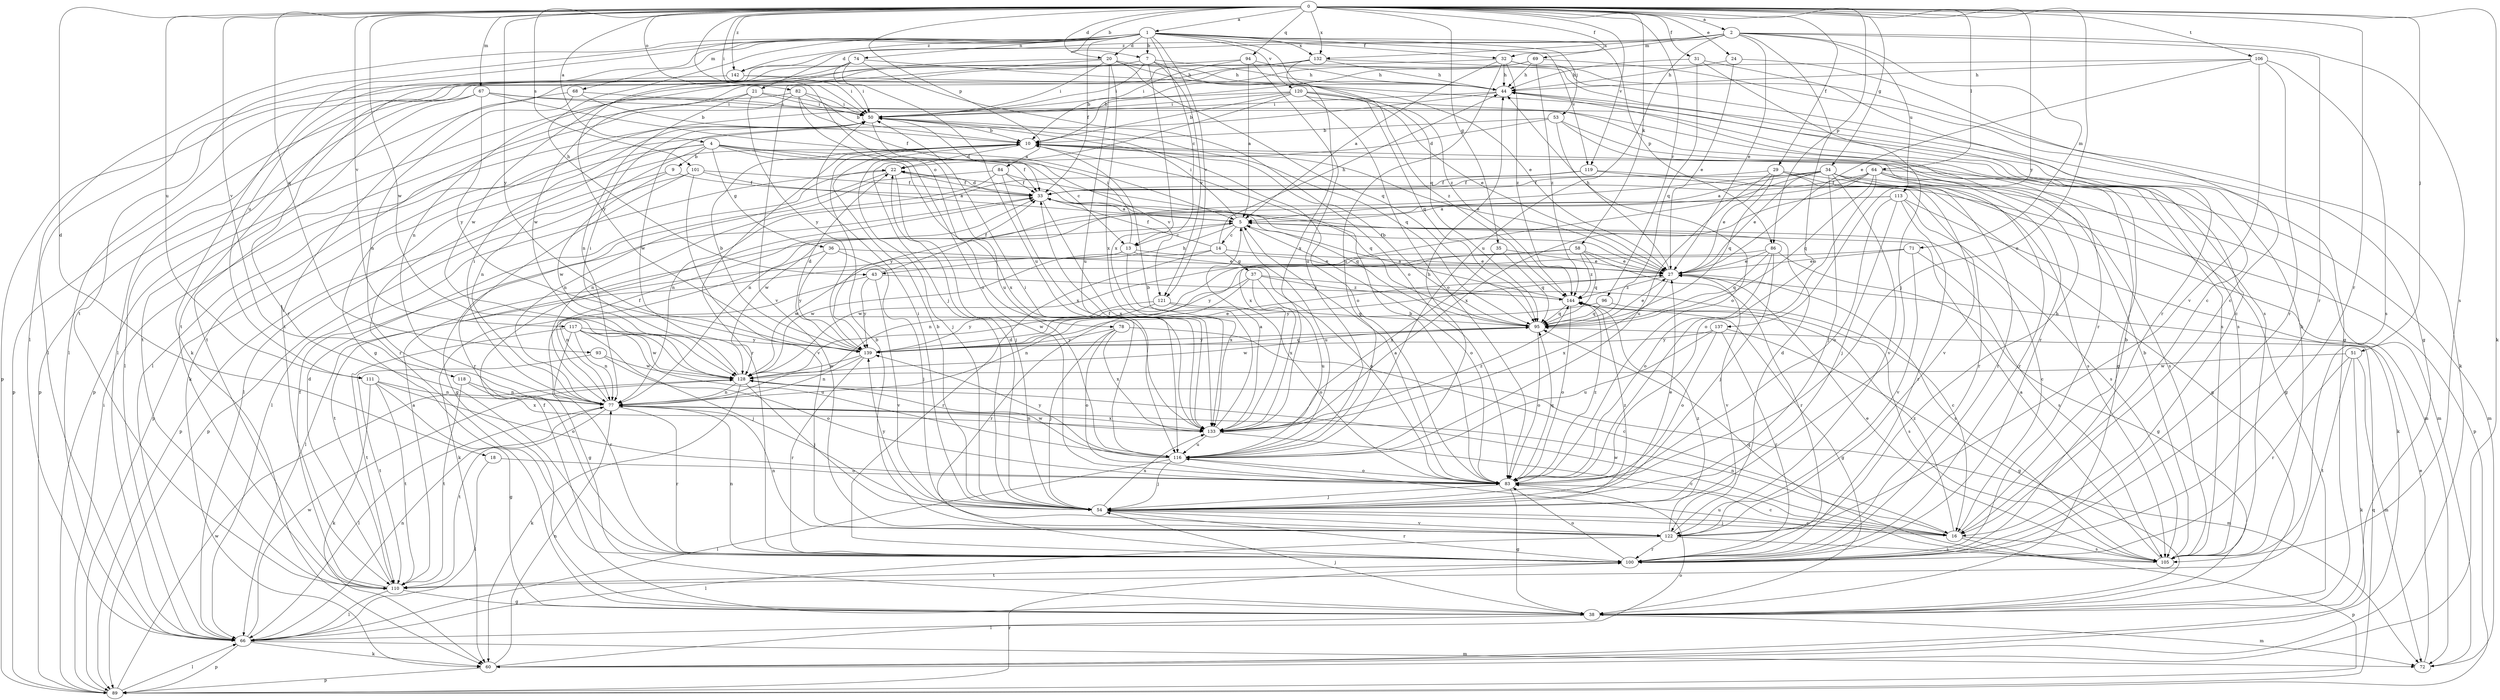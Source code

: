 strict digraph  {
0;
1;
2;
4;
5;
7;
9;
10;
13;
14;
16;
18;
20;
21;
22;
24;
27;
29;
31;
32;
33;
34;
35;
36;
37;
38;
43;
44;
50;
51;
53;
54;
58;
60;
64;
66;
67;
68;
69;
71;
72;
74;
77;
78;
82;
83;
84;
86;
89;
93;
94;
95;
96;
100;
101;
105;
106;
110;
111;
113;
116;
117;
118;
119;
120;
121;
122;
128;
132;
133;
137;
139;
142;
144;
0 -> 1  [label=a];
0 -> 2  [label=a];
0 -> 4  [label=a];
0 -> 7  [label=b];
0 -> 18  [label=d];
0 -> 20  [label=d];
0 -> 24  [label=e];
0 -> 29  [label=f];
0 -> 31  [label=f];
0 -> 32  [label=f];
0 -> 34  [label=g];
0 -> 35  [label=g];
0 -> 50  [label=i];
0 -> 51  [label=j];
0 -> 58  [label=k];
0 -> 60  [label=k];
0 -> 64  [label=l];
0 -> 67  [label=m];
0 -> 78  [label=o];
0 -> 82  [label=o];
0 -> 83  [label=o];
0 -> 84  [label=p];
0 -> 86  [label=p];
0 -> 93  [label=q];
0 -> 94  [label=q];
0 -> 96  [label=r];
0 -> 100  [label=r];
0 -> 101  [label=s];
0 -> 106  [label=t];
0 -> 111  [label=u];
0 -> 117  [label=v];
0 -> 118  [label=v];
0 -> 119  [label=v];
0 -> 128  [label=w];
0 -> 132  [label=x];
0 -> 137  [label=y];
0 -> 139  [label=y];
0 -> 142  [label=z];
1 -> 7  [label=b];
1 -> 13  [label=c];
1 -> 20  [label=d];
1 -> 32  [label=f];
1 -> 33  [label=f];
1 -> 43  [label=h];
1 -> 53  [label=j];
1 -> 60  [label=k];
1 -> 66  [label=l];
1 -> 68  [label=m];
1 -> 74  [label=n];
1 -> 86  [label=p];
1 -> 95  [label=q];
1 -> 110  [label=t];
1 -> 111  [label=u];
1 -> 119  [label=v];
1 -> 120  [label=v];
1 -> 121  [label=v];
1 -> 132  [label=x];
1 -> 142  [label=z];
2 -> 21  [label=d];
2 -> 27  [label=e];
2 -> 69  [label=m];
2 -> 71  [label=m];
2 -> 83  [label=o];
2 -> 100  [label=r];
2 -> 105  [label=s];
2 -> 113  [label=u];
2 -> 116  [label=u];
2 -> 132  [label=x];
2 -> 142  [label=z];
4 -> 9  [label=b];
4 -> 13  [label=c];
4 -> 33  [label=f];
4 -> 36  [label=g];
4 -> 77  [label=n];
4 -> 89  [label=p];
4 -> 100  [label=r];
4 -> 121  [label=v];
4 -> 133  [label=x];
5 -> 13  [label=c];
5 -> 14  [label=c];
5 -> 16  [label=c];
5 -> 43  [label=h];
5 -> 50  [label=i];
5 -> 83  [label=o];
5 -> 116  [label=u];
7 -> 44  [label=h];
7 -> 50  [label=i];
7 -> 66  [label=l];
7 -> 89  [label=p];
7 -> 121  [label=v];
7 -> 133  [label=x];
7 -> 144  [label=z];
9 -> 33  [label=f];
9 -> 89  [label=p];
9 -> 128  [label=w];
10 -> 22  [label=d];
10 -> 27  [label=e];
10 -> 54  [label=j];
10 -> 66  [label=l];
10 -> 100  [label=r];
13 -> 27  [label=e];
13 -> 50  [label=i];
13 -> 83  [label=o];
13 -> 110  [label=t];
13 -> 128  [label=w];
13 -> 133  [label=x];
14 -> 27  [label=e];
14 -> 33  [label=f];
14 -> 37  [label=g];
14 -> 44  [label=h];
14 -> 100  [label=r];
14 -> 128  [label=w];
16 -> 10  [label=b];
16 -> 54  [label=j];
16 -> 77  [label=n];
16 -> 89  [label=p];
16 -> 105  [label=s];
16 -> 128  [label=w];
16 -> 144  [label=z];
18 -> 66  [label=l];
18 -> 83  [label=o];
20 -> 27  [label=e];
20 -> 44  [label=h];
20 -> 50  [label=i];
20 -> 95  [label=q];
20 -> 116  [label=u];
20 -> 122  [label=v];
20 -> 128  [label=w];
20 -> 133  [label=x];
21 -> 16  [label=c];
21 -> 50  [label=i];
21 -> 77  [label=n];
21 -> 110  [label=t];
21 -> 139  [label=y];
22 -> 33  [label=f];
22 -> 54  [label=j];
22 -> 66  [label=l];
22 -> 77  [label=n];
24 -> 16  [label=c];
24 -> 27  [label=e];
24 -> 44  [label=h];
27 -> 33  [label=f];
27 -> 44  [label=h];
27 -> 105  [label=s];
27 -> 122  [label=v];
27 -> 133  [label=x];
27 -> 139  [label=y];
27 -> 144  [label=z];
29 -> 27  [label=e];
29 -> 33  [label=f];
29 -> 38  [label=g];
29 -> 72  [label=m];
29 -> 95  [label=q];
29 -> 116  [label=u];
29 -> 122  [label=v];
31 -> 44  [label=h];
31 -> 54  [label=j];
31 -> 95  [label=q];
31 -> 100  [label=r];
32 -> 5  [label=a];
32 -> 38  [label=g];
32 -> 44  [label=h];
32 -> 60  [label=k];
32 -> 110  [label=t];
32 -> 116  [label=u];
32 -> 144  [label=z];
33 -> 5  [label=a];
33 -> 22  [label=d];
33 -> 95  [label=q];
33 -> 133  [label=x];
34 -> 5  [label=a];
34 -> 27  [label=e];
34 -> 33  [label=f];
34 -> 54  [label=j];
34 -> 72  [label=m];
34 -> 100  [label=r];
34 -> 105  [label=s];
34 -> 122  [label=v];
34 -> 133  [label=x];
34 -> 139  [label=y];
35 -> 27  [label=e];
35 -> 95  [label=q];
35 -> 133  [label=x];
36 -> 27  [label=e];
36 -> 54  [label=j];
36 -> 60  [label=k];
36 -> 139  [label=y];
37 -> 16  [label=c];
37 -> 100  [label=r];
37 -> 116  [label=u];
37 -> 128  [label=w];
37 -> 133  [label=x];
37 -> 144  [label=z];
38 -> 33  [label=f];
38 -> 54  [label=j];
38 -> 66  [label=l];
38 -> 72  [label=m];
43 -> 33  [label=f];
43 -> 77  [label=n];
43 -> 122  [label=v];
43 -> 139  [label=y];
43 -> 144  [label=z];
44 -> 50  [label=i];
44 -> 66  [label=l];
44 -> 105  [label=s];
50 -> 10  [label=b];
50 -> 83  [label=o];
50 -> 95  [label=q];
50 -> 116  [label=u];
50 -> 128  [label=w];
51 -> 60  [label=k];
51 -> 72  [label=m];
51 -> 100  [label=r];
51 -> 110  [label=t];
51 -> 128  [label=w];
53 -> 10  [label=b];
53 -> 22  [label=d];
53 -> 38  [label=g];
53 -> 83  [label=o];
53 -> 100  [label=r];
54 -> 10  [label=b];
54 -> 16  [label=c];
54 -> 22  [label=d];
54 -> 27  [label=e];
54 -> 50  [label=i];
54 -> 100  [label=r];
54 -> 122  [label=v];
54 -> 133  [label=x];
54 -> 139  [label=y];
54 -> 144  [label=z];
58 -> 27  [label=e];
58 -> 66  [label=l];
58 -> 95  [label=q];
58 -> 100  [label=r];
58 -> 128  [label=w];
58 -> 144  [label=z];
60 -> 77  [label=n];
60 -> 83  [label=o];
60 -> 89  [label=p];
64 -> 33  [label=f];
64 -> 38  [label=g];
64 -> 72  [label=m];
64 -> 77  [label=n];
64 -> 83  [label=o];
64 -> 95  [label=q];
64 -> 100  [label=r];
64 -> 105  [label=s];
64 -> 133  [label=x];
66 -> 60  [label=k];
66 -> 72  [label=m];
66 -> 77  [label=n];
66 -> 89  [label=p];
66 -> 128  [label=w];
67 -> 5  [label=a];
67 -> 50  [label=i];
67 -> 66  [label=l];
67 -> 89  [label=p];
67 -> 105  [label=s];
67 -> 110  [label=t];
67 -> 139  [label=y];
68 -> 10  [label=b];
68 -> 50  [label=i];
68 -> 77  [label=n];
68 -> 89  [label=p];
69 -> 10  [label=b];
69 -> 38  [label=g];
69 -> 44  [label=h];
69 -> 110  [label=t];
69 -> 144  [label=z];
71 -> 27  [label=e];
71 -> 105  [label=s];
71 -> 122  [label=v];
71 -> 139  [label=y];
72 -> 27  [label=e];
74 -> 44  [label=h];
74 -> 50  [label=i];
74 -> 83  [label=o];
74 -> 100  [label=r];
74 -> 116  [label=u];
74 -> 139  [label=y];
77 -> 33  [label=f];
77 -> 50  [label=i];
77 -> 66  [label=l];
77 -> 100  [label=r];
77 -> 110  [label=t];
77 -> 133  [label=x];
78 -> 16  [label=c];
78 -> 54  [label=j];
78 -> 83  [label=o];
78 -> 133  [label=x];
78 -> 139  [label=y];
82 -> 10  [label=b];
82 -> 33  [label=f];
82 -> 50  [label=i];
82 -> 60  [label=k];
82 -> 83  [label=o];
82 -> 89  [label=p];
83 -> 5  [label=a];
83 -> 10  [label=b];
83 -> 16  [label=c];
83 -> 38  [label=g];
83 -> 54  [label=j];
83 -> 95  [label=q];
83 -> 144  [label=z];
84 -> 33  [label=f];
84 -> 38  [label=g];
84 -> 77  [label=n];
84 -> 95  [label=q];
84 -> 133  [label=x];
86 -> 27  [label=e];
86 -> 38  [label=g];
86 -> 54  [label=j];
86 -> 77  [label=n];
86 -> 83  [label=o];
86 -> 95  [label=q];
89 -> 50  [label=i];
89 -> 66  [label=l];
89 -> 95  [label=q];
89 -> 100  [label=r];
89 -> 128  [label=w];
93 -> 83  [label=o];
93 -> 110  [label=t];
93 -> 128  [label=w];
94 -> 5  [label=a];
94 -> 44  [label=h];
94 -> 50  [label=i];
94 -> 66  [label=l];
94 -> 116  [label=u];
95 -> 10  [label=b];
95 -> 27  [label=e];
95 -> 83  [label=o];
95 -> 128  [label=w];
95 -> 139  [label=y];
96 -> 77  [label=n];
96 -> 95  [label=q];
96 -> 105  [label=s];
100 -> 77  [label=n];
100 -> 83  [label=o];
100 -> 110  [label=t];
101 -> 5  [label=a];
101 -> 33  [label=f];
101 -> 89  [label=p];
101 -> 100  [label=r];
101 -> 122  [label=v];
105 -> 5  [label=a];
105 -> 10  [label=b];
105 -> 27  [label=e];
105 -> 44  [label=h];
105 -> 95  [label=q];
105 -> 116  [label=u];
106 -> 10  [label=b];
106 -> 27  [label=e];
106 -> 44  [label=h];
106 -> 100  [label=r];
106 -> 105  [label=s];
106 -> 122  [label=v];
110 -> 5  [label=a];
110 -> 22  [label=d];
110 -> 33  [label=f];
110 -> 38  [label=g];
110 -> 66  [label=l];
111 -> 38  [label=g];
111 -> 60  [label=k];
111 -> 77  [label=n];
111 -> 83  [label=o];
111 -> 110  [label=t];
113 -> 5  [label=a];
113 -> 54  [label=j];
113 -> 60  [label=k];
113 -> 83  [label=o];
113 -> 100  [label=r];
113 -> 105  [label=s];
113 -> 128  [label=w];
116 -> 44  [label=h];
116 -> 50  [label=i];
116 -> 54  [label=j];
116 -> 66  [label=l];
116 -> 83  [label=o];
116 -> 128  [label=w];
116 -> 139  [label=y];
117 -> 54  [label=j];
117 -> 77  [label=n];
117 -> 100  [label=r];
117 -> 110  [label=t];
117 -> 116  [label=u];
117 -> 128  [label=w];
117 -> 139  [label=y];
118 -> 77  [label=n];
118 -> 110  [label=t];
118 -> 133  [label=x];
119 -> 33  [label=f];
119 -> 77  [label=n];
119 -> 89  [label=p];
119 -> 100  [label=r];
120 -> 10  [label=b];
120 -> 27  [label=e];
120 -> 38  [label=g];
120 -> 50  [label=i];
120 -> 54  [label=j];
120 -> 83  [label=o];
120 -> 95  [label=q];
120 -> 100  [label=r];
120 -> 144  [label=z];
121 -> 38  [label=g];
121 -> 83  [label=o];
121 -> 95  [label=q];
121 -> 139  [label=y];
122 -> 10  [label=b];
122 -> 22  [label=d];
122 -> 44  [label=h];
122 -> 66  [label=l];
122 -> 77  [label=n];
122 -> 100  [label=r];
122 -> 105  [label=s];
122 -> 144  [label=z];
128 -> 50  [label=i];
128 -> 54  [label=j];
128 -> 60  [label=k];
128 -> 72  [label=m];
128 -> 77  [label=n];
132 -> 44  [label=h];
132 -> 77  [label=n];
132 -> 105  [label=s];
132 -> 128  [label=w];
132 -> 133  [label=x];
133 -> 5  [label=a];
133 -> 10  [label=b];
133 -> 16  [label=c];
133 -> 33  [label=f];
133 -> 77  [label=n];
133 -> 116  [label=u];
133 -> 144  [label=z];
137 -> 38  [label=g];
137 -> 83  [label=o];
137 -> 100  [label=r];
137 -> 116  [label=u];
137 -> 139  [label=y];
139 -> 10  [label=b];
139 -> 22  [label=d];
139 -> 27  [label=e];
139 -> 77  [label=n];
139 -> 95  [label=q];
139 -> 100  [label=r];
139 -> 128  [label=w];
142 -> 16  [label=c];
142 -> 50  [label=i];
142 -> 66  [label=l];
144 -> 5  [label=a];
144 -> 38  [label=g];
144 -> 83  [label=o];
144 -> 95  [label=q];
}
